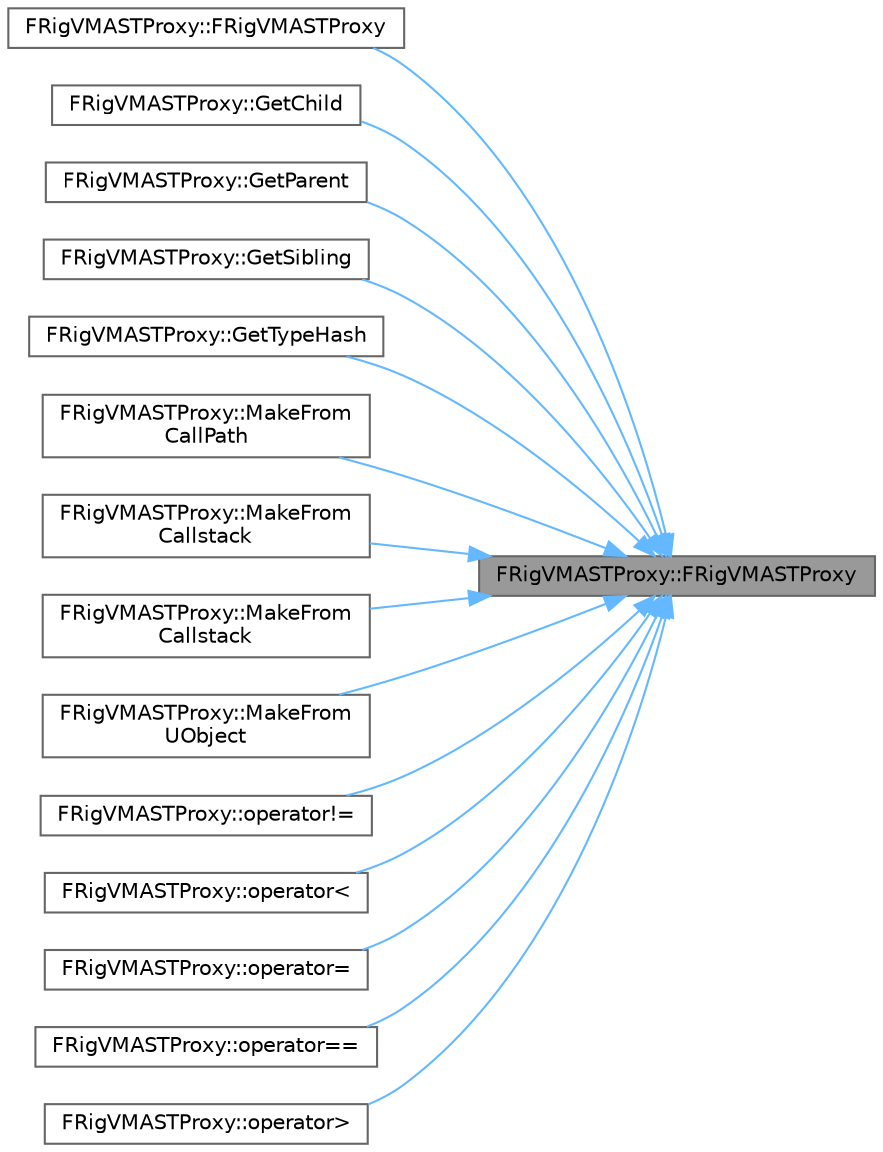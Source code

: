 digraph "FRigVMASTProxy::FRigVMASTProxy"
{
 // INTERACTIVE_SVG=YES
 // LATEX_PDF_SIZE
  bgcolor="transparent";
  edge [fontname=Helvetica,fontsize=10,labelfontname=Helvetica,labelfontsize=10];
  node [fontname=Helvetica,fontsize=10,shape=box,height=0.2,width=0.4];
  rankdir="RL";
  Node1 [id="Node000001",label="FRigVMASTProxy::FRigVMASTProxy",height=0.2,width=0.4,color="gray40", fillcolor="grey60", style="filled", fontcolor="black",tooltip=" "];
  Node1 -> Node2 [id="edge1_Node000001_Node000002",dir="back",color="steelblue1",style="solid",tooltip=" "];
  Node2 [id="Node000002",label="FRigVMASTProxy::FRigVMASTProxy",height=0.2,width=0.4,color="grey40", fillcolor="white", style="filled",URL="$db/d2a/classFRigVMASTProxy.html#a1fb88488cf9cfdf268d3de4d87cc2cd0",tooltip=" "];
  Node1 -> Node3 [id="edge2_Node000001_Node000003",dir="back",color="steelblue1",style="solid",tooltip=" "];
  Node3 [id="Node000003",label="FRigVMASTProxy::GetChild",height=0.2,width=0.4,color="grey40", fillcolor="white", style="filled",URL="$db/d2a/classFRigVMASTProxy.html#a3629faf5adb1d52df2e8fab8d1ed6a33",tooltip=" "];
  Node1 -> Node4 [id="edge3_Node000001_Node000004",dir="back",color="steelblue1",style="solid",tooltip=" "];
  Node4 [id="Node000004",label="FRigVMASTProxy::GetParent",height=0.2,width=0.4,color="grey40", fillcolor="white", style="filled",URL="$db/d2a/classFRigVMASTProxy.html#a775e7ae3f1864231991c16a3ffadca61",tooltip=" "];
  Node1 -> Node5 [id="edge4_Node000001_Node000005",dir="back",color="steelblue1",style="solid",tooltip=" "];
  Node5 [id="Node000005",label="FRigVMASTProxy::GetSibling",height=0.2,width=0.4,color="grey40", fillcolor="white", style="filled",URL="$db/d2a/classFRigVMASTProxy.html#a9e1929d2c9054e420913eaaac3a9f508",tooltip=" "];
  Node1 -> Node6 [id="edge5_Node000001_Node000006",dir="back",color="steelblue1",style="solid",tooltip=" "];
  Node6 [id="Node000006",label="FRigVMASTProxy::GetTypeHash",height=0.2,width=0.4,color="grey40", fillcolor="white", style="filled",URL="$db/d2a/classFRigVMASTProxy.html#a2680f523b4286fd4763c2f1cc2359808",tooltip=" "];
  Node1 -> Node7 [id="edge6_Node000001_Node000007",dir="back",color="steelblue1",style="solid",tooltip=" "];
  Node7 [id="Node000007",label="FRigVMASTProxy::MakeFrom\lCallPath",height=0.2,width=0.4,color="grey40", fillcolor="white", style="filled",URL="$db/d2a/classFRigVMASTProxy.html#a9e519fcf82b7bf1a7ffe60426ae1faa1",tooltip=" "];
  Node1 -> Node8 [id="edge7_Node000001_Node000008",dir="back",color="steelblue1",style="solid",tooltip=" "];
  Node8 [id="Node000008",label="FRigVMASTProxy::MakeFrom\lCallstack",height=0.2,width=0.4,color="grey40", fillcolor="white", style="filled",URL="$db/d2a/classFRigVMASTProxy.html#aedf8ae8bccc50061751b27825b2e73f2",tooltip=" "];
  Node1 -> Node9 [id="edge8_Node000001_Node000009",dir="back",color="steelblue1",style="solid",tooltip=" "];
  Node9 [id="Node000009",label="FRigVMASTProxy::MakeFrom\lCallstack",height=0.2,width=0.4,color="grey40", fillcolor="white", style="filled",URL="$db/d2a/classFRigVMASTProxy.html#a672bb057de0c8cc62e503fbdcbaf7a2b",tooltip=" "];
  Node1 -> Node10 [id="edge9_Node000001_Node000010",dir="back",color="steelblue1",style="solid",tooltip=" "];
  Node10 [id="Node000010",label="FRigVMASTProxy::MakeFrom\lUObject",height=0.2,width=0.4,color="grey40", fillcolor="white", style="filled",URL="$db/d2a/classFRigVMASTProxy.html#a1cdf40073c2cdce294c1f172814bd4bd",tooltip=" "];
  Node1 -> Node11 [id="edge10_Node000001_Node000011",dir="back",color="steelblue1",style="solid",tooltip=" "];
  Node11 [id="Node000011",label="FRigVMASTProxy::operator!=",height=0.2,width=0.4,color="grey40", fillcolor="white", style="filled",URL="$db/d2a/classFRigVMASTProxy.html#a19c2f62e260110184e0c959c7086dec2",tooltip=" "];
  Node1 -> Node12 [id="edge11_Node000001_Node000012",dir="back",color="steelblue1",style="solid",tooltip=" "];
  Node12 [id="Node000012",label="FRigVMASTProxy::operator\<",height=0.2,width=0.4,color="grey40", fillcolor="white", style="filled",URL="$db/d2a/classFRigVMASTProxy.html#a3c840fc6951a426a28af83bca9bc0fcc",tooltip=" "];
  Node1 -> Node13 [id="edge12_Node000001_Node000013",dir="back",color="steelblue1",style="solid",tooltip=" "];
  Node13 [id="Node000013",label="FRigVMASTProxy::operator=",height=0.2,width=0.4,color="grey40", fillcolor="white", style="filled",URL="$db/d2a/classFRigVMASTProxy.html#a115513f5e08bc9de270a4efd2bebf8ae",tooltip=" "];
  Node1 -> Node14 [id="edge13_Node000001_Node000014",dir="back",color="steelblue1",style="solid",tooltip=" "];
  Node14 [id="Node000014",label="FRigVMASTProxy::operator==",height=0.2,width=0.4,color="grey40", fillcolor="white", style="filled",URL="$db/d2a/classFRigVMASTProxy.html#aafddbd3a1a492f4312ae1fc9fdbf03e7",tooltip=" "];
  Node1 -> Node15 [id="edge14_Node000001_Node000015",dir="back",color="steelblue1",style="solid",tooltip=" "];
  Node15 [id="Node000015",label="FRigVMASTProxy::operator\>",height=0.2,width=0.4,color="grey40", fillcolor="white", style="filled",URL="$db/d2a/classFRigVMASTProxy.html#a9758b4c86a7dc7e9472187eeca7570f5",tooltip=" "];
}
